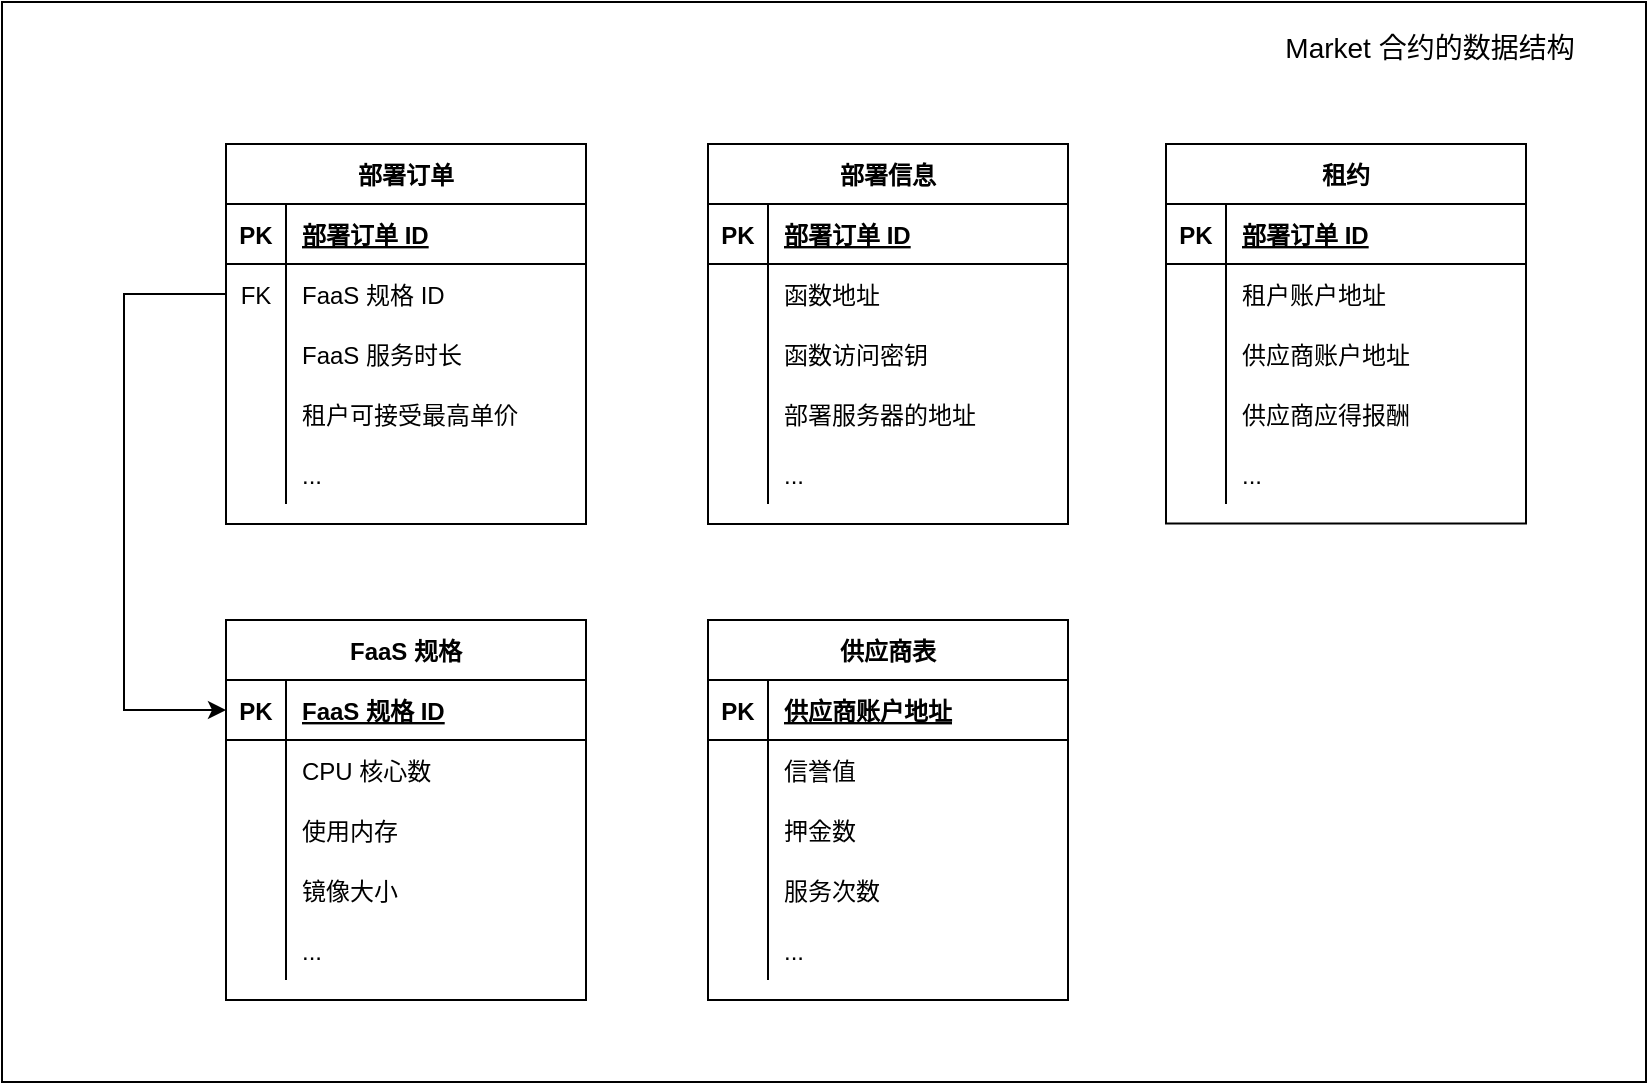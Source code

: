 <mxfile version="14.1.8" type="device"><diagram id="Tyhd5EDBDxX0CgCHUEFy" name="第 1 页"><mxGraphModel dx="1086" dy="806" grid="0" gridSize="10" guides="1" tooltips="1" connect="1" arrows="1" fold="1" page="1" pageScale="1" pageWidth="1920" pageHeight="1200" math="0" shadow="0"><root><mxCell id="0"/><mxCell id="1" parent="0"/><mxCell id="GMdBJdvSbkcYCg9TJ-3e-2" value="" style="rounded=0;whiteSpace=wrap;html=1;fillColor=#ffffff;fontSize=13;" vertex="1" parent="1"><mxGeometry x="50" y="559" width="822" height="540" as="geometry"/></mxCell><mxCell id="HWsc_Elzu-EoUUrqRJy3-15" value="部署订单" style="shape=table;startSize=30;container=1;collapsible=1;childLayout=tableLayout;fixedRows=1;rowLines=0;fontStyle=1;align=center;resizeLast=1;" parent="1" vertex="1"><mxGeometry x="162" y="630" width="180" height="190" as="geometry"><mxRectangle x="162" y="630" width="75" height="30" as="alternateBounds"/></mxGeometry></mxCell><mxCell id="HWsc_Elzu-EoUUrqRJy3-16" value="" style="shape=partialRectangle;collapsible=0;dropTarget=0;pointerEvents=0;fillColor=none;top=0;left=0;bottom=1;right=0;points=[[0,0.5],[1,0.5]];portConstraint=eastwest;" parent="HWsc_Elzu-EoUUrqRJy3-15" vertex="1"><mxGeometry y="30" width="180" height="30" as="geometry"/></mxCell><mxCell id="HWsc_Elzu-EoUUrqRJy3-17" value="PK" style="shape=partialRectangle;connectable=0;fillColor=none;top=0;left=0;bottom=0;right=0;fontStyle=1;overflow=hidden;" parent="HWsc_Elzu-EoUUrqRJy3-16" vertex="1"><mxGeometry width="30" height="30" as="geometry"/></mxCell><mxCell id="HWsc_Elzu-EoUUrqRJy3-18" value="部署订单 ID" style="shape=partialRectangle;connectable=0;fillColor=none;top=0;left=0;bottom=0;right=0;align=left;spacingLeft=6;fontStyle=5;overflow=hidden;" parent="HWsc_Elzu-EoUUrqRJy3-16" vertex="1"><mxGeometry x="30" width="150" height="30" as="geometry"/></mxCell><mxCell id="HWsc_Elzu-EoUUrqRJy3-19" value="" style="shape=partialRectangle;collapsible=0;dropTarget=0;pointerEvents=0;fillColor=none;top=0;left=0;bottom=0;right=0;points=[[0,0.5],[1,0.5]];portConstraint=eastwest;" parent="HWsc_Elzu-EoUUrqRJy3-15" vertex="1"><mxGeometry y="60" width="180" height="30" as="geometry"/></mxCell><mxCell id="HWsc_Elzu-EoUUrqRJy3-20" value="FK" style="shape=partialRectangle;connectable=0;fillColor=none;top=0;left=0;bottom=0;right=0;editable=1;overflow=hidden;" parent="HWsc_Elzu-EoUUrqRJy3-19" vertex="1"><mxGeometry width="30" height="30" as="geometry"/></mxCell><mxCell id="HWsc_Elzu-EoUUrqRJy3-21" value="FaaS 规格 ID" style="shape=partialRectangle;connectable=0;fillColor=none;top=0;left=0;bottom=0;right=0;align=left;spacingLeft=6;overflow=hidden;" parent="HWsc_Elzu-EoUUrqRJy3-19" vertex="1"><mxGeometry x="30" width="150" height="30" as="geometry"/></mxCell><mxCell id="HWsc_Elzu-EoUUrqRJy3-22" value="" style="shape=partialRectangle;collapsible=0;dropTarget=0;pointerEvents=0;fillColor=none;top=0;left=0;bottom=0;right=0;points=[[0,0.5],[1,0.5]];portConstraint=eastwest;" parent="HWsc_Elzu-EoUUrqRJy3-15" vertex="1"><mxGeometry y="90" width="180" height="30" as="geometry"/></mxCell><mxCell id="HWsc_Elzu-EoUUrqRJy3-23" value="" style="shape=partialRectangle;connectable=0;fillColor=none;top=0;left=0;bottom=0;right=0;editable=1;overflow=hidden;" parent="HWsc_Elzu-EoUUrqRJy3-22" vertex="1"><mxGeometry width="30" height="30" as="geometry"/></mxCell><mxCell id="HWsc_Elzu-EoUUrqRJy3-24" value="FaaS 服务时长" style="shape=partialRectangle;connectable=0;fillColor=none;top=0;left=0;bottom=0;right=0;align=left;spacingLeft=6;overflow=hidden;" parent="HWsc_Elzu-EoUUrqRJy3-22" vertex="1"><mxGeometry x="30" width="150" height="30" as="geometry"/></mxCell><mxCell id="HWsc_Elzu-EoUUrqRJy3-25" value="" style="shape=partialRectangle;collapsible=0;dropTarget=0;pointerEvents=0;fillColor=none;top=0;left=0;bottom=0;right=0;points=[[0,0.5],[1,0.5]];portConstraint=eastwest;" parent="HWsc_Elzu-EoUUrqRJy3-15" vertex="1"><mxGeometry y="120" width="180" height="30" as="geometry"/></mxCell><mxCell id="HWsc_Elzu-EoUUrqRJy3-26" value="" style="shape=partialRectangle;connectable=0;fillColor=none;top=0;left=0;bottom=0;right=0;editable=1;overflow=hidden;" parent="HWsc_Elzu-EoUUrqRJy3-25" vertex="1"><mxGeometry width="30" height="30" as="geometry"/></mxCell><mxCell id="HWsc_Elzu-EoUUrqRJy3-27" value="租户可接受最高单价" style="shape=partialRectangle;connectable=0;fillColor=none;top=0;left=0;bottom=0;right=0;align=left;spacingLeft=6;overflow=hidden;" parent="HWsc_Elzu-EoUUrqRJy3-25" vertex="1"><mxGeometry x="30" width="150" height="30" as="geometry"/></mxCell><mxCell id="HWsc_Elzu-EoUUrqRJy3-101" style="shape=partialRectangle;collapsible=0;dropTarget=0;pointerEvents=0;fillColor=none;top=0;left=0;bottom=0;right=0;points=[[0,0.5],[1,0.5]];portConstraint=eastwest;" parent="HWsc_Elzu-EoUUrqRJy3-15" vertex="1"><mxGeometry y="150" width="180" height="30" as="geometry"/></mxCell><mxCell id="HWsc_Elzu-EoUUrqRJy3-102" style="shape=partialRectangle;connectable=0;fillColor=none;top=0;left=0;bottom=0;right=0;editable=1;overflow=hidden;" parent="HWsc_Elzu-EoUUrqRJy3-101" vertex="1"><mxGeometry width="30" height="30" as="geometry"/></mxCell><mxCell id="HWsc_Elzu-EoUUrqRJy3-103" value="..." style="shape=partialRectangle;connectable=0;fillColor=none;top=0;left=0;bottom=0;right=0;align=left;spacingLeft=6;overflow=hidden;" parent="HWsc_Elzu-EoUUrqRJy3-101" vertex="1"><mxGeometry x="30" width="150" height="30" as="geometry"/></mxCell><mxCell id="HWsc_Elzu-EoUUrqRJy3-54" value="部署信息" style="shape=table;startSize=30;container=1;collapsible=1;childLayout=tableLayout;fixedRows=1;rowLines=0;fontStyle=1;align=center;resizeLast=1;" parent="1" vertex="1"><mxGeometry x="403" y="630" width="180" height="190" as="geometry"><mxRectangle x="403" y="209" width="75" height="30" as="alternateBounds"/></mxGeometry></mxCell><mxCell id="HWsc_Elzu-EoUUrqRJy3-55" value="" style="shape=partialRectangle;collapsible=0;dropTarget=0;pointerEvents=0;fillColor=none;top=0;left=0;bottom=1;right=0;points=[[0,0.5],[1,0.5]];portConstraint=eastwest;" parent="HWsc_Elzu-EoUUrqRJy3-54" vertex="1"><mxGeometry y="30" width="180" height="30" as="geometry"/></mxCell><mxCell id="HWsc_Elzu-EoUUrqRJy3-56" value="PK" style="shape=partialRectangle;connectable=0;fillColor=none;top=0;left=0;bottom=0;right=0;fontStyle=1;overflow=hidden;" parent="HWsc_Elzu-EoUUrqRJy3-55" vertex="1"><mxGeometry width="30" height="30" as="geometry"/></mxCell><mxCell id="HWsc_Elzu-EoUUrqRJy3-57" value="部署订单 ID" style="shape=partialRectangle;connectable=0;fillColor=none;top=0;left=0;bottom=0;right=0;align=left;spacingLeft=6;fontStyle=5;overflow=hidden;" parent="HWsc_Elzu-EoUUrqRJy3-55" vertex="1"><mxGeometry x="30" width="150" height="30" as="geometry"/></mxCell><mxCell id="HWsc_Elzu-EoUUrqRJy3-58" value="" style="shape=partialRectangle;collapsible=0;dropTarget=0;pointerEvents=0;fillColor=none;top=0;left=0;bottom=0;right=0;points=[[0,0.5],[1,0.5]];portConstraint=eastwest;" parent="HWsc_Elzu-EoUUrqRJy3-54" vertex="1"><mxGeometry y="60" width="180" height="30" as="geometry"/></mxCell><mxCell id="HWsc_Elzu-EoUUrqRJy3-59" value="" style="shape=partialRectangle;connectable=0;fillColor=none;top=0;left=0;bottom=0;right=0;editable=1;overflow=hidden;" parent="HWsc_Elzu-EoUUrqRJy3-58" vertex="1"><mxGeometry width="30" height="30" as="geometry"/></mxCell><mxCell id="HWsc_Elzu-EoUUrqRJy3-60" value="函数地址" style="shape=partialRectangle;connectable=0;fillColor=none;top=0;left=0;bottom=0;right=0;align=left;spacingLeft=6;overflow=hidden;" parent="HWsc_Elzu-EoUUrqRJy3-58" vertex="1"><mxGeometry x="30" width="150" height="30" as="geometry"/></mxCell><mxCell id="HWsc_Elzu-EoUUrqRJy3-61" value="" style="shape=partialRectangle;collapsible=0;dropTarget=0;pointerEvents=0;fillColor=none;top=0;left=0;bottom=0;right=0;points=[[0,0.5],[1,0.5]];portConstraint=eastwest;" parent="HWsc_Elzu-EoUUrqRJy3-54" vertex="1"><mxGeometry y="90" width="180" height="30" as="geometry"/></mxCell><mxCell id="HWsc_Elzu-EoUUrqRJy3-62" value="" style="shape=partialRectangle;connectable=0;fillColor=none;top=0;left=0;bottom=0;right=0;editable=1;overflow=hidden;" parent="HWsc_Elzu-EoUUrqRJy3-61" vertex="1"><mxGeometry width="30" height="30" as="geometry"/></mxCell><mxCell id="HWsc_Elzu-EoUUrqRJy3-63" value="函数访问密钥" style="shape=partialRectangle;connectable=0;fillColor=none;top=0;left=0;bottom=0;right=0;align=left;spacingLeft=6;overflow=hidden;" parent="HWsc_Elzu-EoUUrqRJy3-61" vertex="1"><mxGeometry x="30" width="150" height="30" as="geometry"/></mxCell><mxCell id="HWsc_Elzu-EoUUrqRJy3-64" value="" style="shape=partialRectangle;collapsible=0;dropTarget=0;pointerEvents=0;fillColor=none;top=0;left=0;bottom=0;right=0;points=[[0,0.5],[1,0.5]];portConstraint=eastwest;" parent="HWsc_Elzu-EoUUrqRJy3-54" vertex="1"><mxGeometry y="120" width="180" height="30" as="geometry"/></mxCell><mxCell id="HWsc_Elzu-EoUUrqRJy3-65" value="" style="shape=partialRectangle;connectable=0;fillColor=none;top=0;left=0;bottom=0;right=0;editable=1;overflow=hidden;" parent="HWsc_Elzu-EoUUrqRJy3-64" vertex="1"><mxGeometry width="30" height="30" as="geometry"/></mxCell><mxCell id="HWsc_Elzu-EoUUrqRJy3-66" value="部署服务器的地址" style="shape=partialRectangle;connectable=0;fillColor=none;top=0;left=0;bottom=0;right=0;align=left;spacingLeft=6;overflow=hidden;" parent="HWsc_Elzu-EoUUrqRJy3-64" vertex="1"><mxGeometry x="30" width="150" height="30" as="geometry"/></mxCell><mxCell id="HWsc_Elzu-EoUUrqRJy3-104" style="shape=partialRectangle;collapsible=0;dropTarget=0;pointerEvents=0;fillColor=none;top=0;left=0;bottom=0;right=0;points=[[0,0.5],[1,0.5]];portConstraint=eastwest;" parent="HWsc_Elzu-EoUUrqRJy3-54" vertex="1"><mxGeometry y="150" width="180" height="30" as="geometry"/></mxCell><mxCell id="HWsc_Elzu-EoUUrqRJy3-105" style="shape=partialRectangle;connectable=0;fillColor=none;top=0;left=0;bottom=0;right=0;editable=1;overflow=hidden;" parent="HWsc_Elzu-EoUUrqRJy3-104" vertex="1"><mxGeometry width="30" height="30" as="geometry"/></mxCell><mxCell id="HWsc_Elzu-EoUUrqRJy3-106" value="..." style="shape=partialRectangle;connectable=0;fillColor=none;top=0;left=0;bottom=0;right=0;align=left;spacingLeft=6;overflow=hidden;" parent="HWsc_Elzu-EoUUrqRJy3-104" vertex="1"><mxGeometry x="30" width="150" height="30" as="geometry"/></mxCell><mxCell id="HWsc_Elzu-EoUUrqRJy3-67" value="租约" style="shape=table;startSize=30;container=1;collapsible=1;childLayout=tableLayout;fixedRows=1;rowLines=0;fontStyle=1;align=center;resizeLast=1;" parent="1" vertex="1"><mxGeometry x="632" y="630" width="180" height="189.75" as="geometry"/></mxCell><mxCell id="HWsc_Elzu-EoUUrqRJy3-68" value="" style="shape=partialRectangle;collapsible=0;dropTarget=0;pointerEvents=0;fillColor=none;top=0;left=0;bottom=1;right=0;points=[[0,0.5],[1,0.5]];portConstraint=eastwest;" parent="HWsc_Elzu-EoUUrqRJy3-67" vertex="1"><mxGeometry y="30" width="180" height="30" as="geometry"/></mxCell><mxCell id="HWsc_Elzu-EoUUrqRJy3-69" value="PK" style="shape=partialRectangle;connectable=0;fillColor=none;top=0;left=0;bottom=0;right=0;fontStyle=1;overflow=hidden;" parent="HWsc_Elzu-EoUUrqRJy3-68" vertex="1"><mxGeometry width="30" height="30" as="geometry"/></mxCell><mxCell id="HWsc_Elzu-EoUUrqRJy3-70" value="部署订单 ID" style="shape=partialRectangle;connectable=0;fillColor=none;top=0;left=0;bottom=0;right=0;align=left;spacingLeft=6;fontStyle=5;overflow=hidden;" parent="HWsc_Elzu-EoUUrqRJy3-68" vertex="1"><mxGeometry x="30" width="150" height="30" as="geometry"/></mxCell><mxCell id="HWsc_Elzu-EoUUrqRJy3-71" value="" style="shape=partialRectangle;collapsible=0;dropTarget=0;pointerEvents=0;fillColor=none;top=0;left=0;bottom=0;right=0;points=[[0,0.5],[1,0.5]];portConstraint=eastwest;" parent="HWsc_Elzu-EoUUrqRJy3-67" vertex="1"><mxGeometry y="60" width="180" height="30" as="geometry"/></mxCell><mxCell id="HWsc_Elzu-EoUUrqRJy3-72" value="" style="shape=partialRectangle;connectable=0;fillColor=none;top=0;left=0;bottom=0;right=0;editable=1;overflow=hidden;" parent="HWsc_Elzu-EoUUrqRJy3-71" vertex="1"><mxGeometry width="30" height="30" as="geometry"/></mxCell><mxCell id="HWsc_Elzu-EoUUrqRJy3-73" value="租户账户地址" style="shape=partialRectangle;connectable=0;fillColor=none;top=0;left=0;bottom=0;right=0;align=left;spacingLeft=6;overflow=hidden;" parent="HWsc_Elzu-EoUUrqRJy3-71" vertex="1"><mxGeometry x="30" width="150" height="30" as="geometry"/></mxCell><mxCell id="HWsc_Elzu-EoUUrqRJy3-74" value="" style="shape=partialRectangle;collapsible=0;dropTarget=0;pointerEvents=0;fillColor=none;top=0;left=0;bottom=0;right=0;points=[[0,0.5],[1,0.5]];portConstraint=eastwest;" parent="HWsc_Elzu-EoUUrqRJy3-67" vertex="1"><mxGeometry y="90" width="180" height="30" as="geometry"/></mxCell><mxCell id="HWsc_Elzu-EoUUrqRJy3-75" value="" style="shape=partialRectangle;connectable=0;fillColor=none;top=0;left=0;bottom=0;right=0;editable=1;overflow=hidden;" parent="HWsc_Elzu-EoUUrqRJy3-74" vertex="1"><mxGeometry width="30" height="30" as="geometry"/></mxCell><mxCell id="HWsc_Elzu-EoUUrqRJy3-76" value="供应商账户地址" style="shape=partialRectangle;connectable=0;fillColor=none;top=0;left=0;bottom=0;right=0;align=left;spacingLeft=6;overflow=hidden;" parent="HWsc_Elzu-EoUUrqRJy3-74" vertex="1"><mxGeometry x="30" width="150" height="30" as="geometry"/></mxCell><mxCell id="HWsc_Elzu-EoUUrqRJy3-77" value="" style="shape=partialRectangle;collapsible=0;dropTarget=0;pointerEvents=0;fillColor=none;top=0;left=0;bottom=0;right=0;points=[[0,0.5],[1,0.5]];portConstraint=eastwest;" parent="HWsc_Elzu-EoUUrqRJy3-67" vertex="1"><mxGeometry y="120" width="180" height="30" as="geometry"/></mxCell><mxCell id="HWsc_Elzu-EoUUrqRJy3-78" value="" style="shape=partialRectangle;connectable=0;fillColor=none;top=0;left=0;bottom=0;right=0;editable=1;overflow=hidden;" parent="HWsc_Elzu-EoUUrqRJy3-77" vertex="1"><mxGeometry width="30" height="30" as="geometry"/></mxCell><mxCell id="HWsc_Elzu-EoUUrqRJy3-79" value="供应商应得报酬" style="shape=partialRectangle;connectable=0;fillColor=none;top=0;left=0;bottom=0;right=0;align=left;spacingLeft=6;overflow=hidden;" parent="HWsc_Elzu-EoUUrqRJy3-77" vertex="1"><mxGeometry x="30" width="150" height="30" as="geometry"/></mxCell><mxCell id="HWsc_Elzu-EoUUrqRJy3-107" style="shape=partialRectangle;collapsible=0;dropTarget=0;pointerEvents=0;fillColor=none;top=0;left=0;bottom=0;right=0;points=[[0,0.5],[1,0.5]];portConstraint=eastwest;" parent="HWsc_Elzu-EoUUrqRJy3-67" vertex="1"><mxGeometry y="150" width="180" height="30" as="geometry"/></mxCell><mxCell id="HWsc_Elzu-EoUUrqRJy3-108" style="shape=partialRectangle;connectable=0;fillColor=none;top=0;left=0;bottom=0;right=0;editable=1;overflow=hidden;" parent="HWsc_Elzu-EoUUrqRJy3-107" vertex="1"><mxGeometry width="30" height="30" as="geometry"/></mxCell><mxCell id="HWsc_Elzu-EoUUrqRJy3-109" value="..." style="shape=partialRectangle;connectable=0;fillColor=none;top=0;left=0;bottom=0;right=0;align=left;spacingLeft=6;overflow=hidden;" parent="HWsc_Elzu-EoUUrqRJy3-107" vertex="1"><mxGeometry x="30" width="150" height="30" as="geometry"/></mxCell><mxCell id="HWsc_Elzu-EoUUrqRJy3-110" value="FaaS 规格" style="shape=table;startSize=30;container=1;collapsible=1;childLayout=tableLayout;fixedRows=1;rowLines=0;fontStyle=1;align=center;resizeLast=1;" parent="1" vertex="1"><mxGeometry x="162" y="868" width="180" height="190" as="geometry"/></mxCell><mxCell id="HWsc_Elzu-EoUUrqRJy3-111" value="" style="shape=partialRectangle;collapsible=0;dropTarget=0;pointerEvents=0;fillColor=none;top=0;left=0;bottom=1;right=0;points=[[0,0.5],[1,0.5]];portConstraint=eastwest;" parent="HWsc_Elzu-EoUUrqRJy3-110" vertex="1"><mxGeometry y="30" width="180" height="30" as="geometry"/></mxCell><mxCell id="HWsc_Elzu-EoUUrqRJy3-112" value="PK" style="shape=partialRectangle;connectable=0;fillColor=none;top=0;left=0;bottom=0;right=0;fontStyle=1;overflow=hidden;" parent="HWsc_Elzu-EoUUrqRJy3-111" vertex="1"><mxGeometry width="30" height="30" as="geometry"/></mxCell><mxCell id="HWsc_Elzu-EoUUrqRJy3-113" value="FaaS 规格 ID" style="shape=partialRectangle;connectable=0;fillColor=none;top=0;left=0;bottom=0;right=0;align=left;spacingLeft=6;fontStyle=5;overflow=hidden;" parent="HWsc_Elzu-EoUUrqRJy3-111" vertex="1"><mxGeometry x="30" width="150" height="30" as="geometry"/></mxCell><mxCell id="HWsc_Elzu-EoUUrqRJy3-114" value="" style="shape=partialRectangle;collapsible=0;dropTarget=0;pointerEvents=0;fillColor=none;top=0;left=0;bottom=0;right=0;points=[[0,0.5],[1,0.5]];portConstraint=eastwest;" parent="HWsc_Elzu-EoUUrqRJy3-110" vertex="1"><mxGeometry y="60" width="180" height="30" as="geometry"/></mxCell><mxCell id="HWsc_Elzu-EoUUrqRJy3-115" value="" style="shape=partialRectangle;connectable=0;fillColor=none;top=0;left=0;bottom=0;right=0;editable=1;overflow=hidden;" parent="HWsc_Elzu-EoUUrqRJy3-114" vertex="1"><mxGeometry width="30" height="30" as="geometry"/></mxCell><mxCell id="HWsc_Elzu-EoUUrqRJy3-116" value="CPU 核心数" style="shape=partialRectangle;connectable=0;fillColor=none;top=0;left=0;bottom=0;right=0;align=left;spacingLeft=6;overflow=hidden;" parent="HWsc_Elzu-EoUUrqRJy3-114" vertex="1"><mxGeometry x="30" width="150" height="30" as="geometry"/></mxCell><mxCell id="HWsc_Elzu-EoUUrqRJy3-117" value="" style="shape=partialRectangle;collapsible=0;dropTarget=0;pointerEvents=0;fillColor=none;top=0;left=0;bottom=0;right=0;points=[[0,0.5],[1,0.5]];portConstraint=eastwest;" parent="HWsc_Elzu-EoUUrqRJy3-110" vertex="1"><mxGeometry y="90" width="180" height="30" as="geometry"/></mxCell><mxCell id="HWsc_Elzu-EoUUrqRJy3-118" value="" style="shape=partialRectangle;connectable=0;fillColor=none;top=0;left=0;bottom=0;right=0;editable=1;overflow=hidden;" parent="HWsc_Elzu-EoUUrqRJy3-117" vertex="1"><mxGeometry width="30" height="30" as="geometry"/></mxCell><mxCell id="HWsc_Elzu-EoUUrqRJy3-119" value="使用内存" style="shape=partialRectangle;connectable=0;fillColor=none;top=0;left=0;bottom=0;right=0;align=left;spacingLeft=6;overflow=hidden;" parent="HWsc_Elzu-EoUUrqRJy3-117" vertex="1"><mxGeometry x="30" width="150" height="30" as="geometry"/></mxCell><mxCell id="HWsc_Elzu-EoUUrqRJy3-120" value="" style="shape=partialRectangle;collapsible=0;dropTarget=0;pointerEvents=0;fillColor=none;top=0;left=0;bottom=0;right=0;points=[[0,0.5],[1,0.5]];portConstraint=eastwest;" parent="HWsc_Elzu-EoUUrqRJy3-110" vertex="1"><mxGeometry y="120" width="180" height="30" as="geometry"/></mxCell><mxCell id="HWsc_Elzu-EoUUrqRJy3-121" value="" style="shape=partialRectangle;connectable=0;fillColor=none;top=0;left=0;bottom=0;right=0;editable=1;overflow=hidden;" parent="HWsc_Elzu-EoUUrqRJy3-120" vertex="1"><mxGeometry width="30" height="30" as="geometry"/></mxCell><mxCell id="HWsc_Elzu-EoUUrqRJy3-122" value="镜像大小" style="shape=partialRectangle;connectable=0;fillColor=none;top=0;left=0;bottom=0;right=0;align=left;spacingLeft=6;overflow=hidden;" parent="HWsc_Elzu-EoUUrqRJy3-120" vertex="1"><mxGeometry x="30" width="150" height="30" as="geometry"/></mxCell><mxCell id="HWsc_Elzu-EoUUrqRJy3-123" style="shape=partialRectangle;collapsible=0;dropTarget=0;pointerEvents=0;fillColor=none;top=0;left=0;bottom=0;right=0;points=[[0,0.5],[1,0.5]];portConstraint=eastwest;" parent="HWsc_Elzu-EoUUrqRJy3-110" vertex="1"><mxGeometry y="150" width="180" height="30" as="geometry"/></mxCell><mxCell id="HWsc_Elzu-EoUUrqRJy3-124" style="shape=partialRectangle;connectable=0;fillColor=none;top=0;left=0;bottom=0;right=0;editable=1;overflow=hidden;" parent="HWsc_Elzu-EoUUrqRJy3-123" vertex="1"><mxGeometry width="30" height="30" as="geometry"/></mxCell><mxCell id="HWsc_Elzu-EoUUrqRJy3-125" value="..." style="shape=partialRectangle;connectable=0;fillColor=none;top=0;left=0;bottom=0;right=0;align=left;spacingLeft=6;overflow=hidden;" parent="HWsc_Elzu-EoUUrqRJy3-123" vertex="1"><mxGeometry x="30" width="150" height="30" as="geometry"/></mxCell><mxCell id="HWsc_Elzu-EoUUrqRJy3-126" style="edgeStyle=orthogonalEdgeStyle;rounded=0;orthogonalLoop=1;jettySize=auto;html=1;entryX=0;entryY=0.5;entryDx=0;entryDy=0;" parent="1" source="HWsc_Elzu-EoUUrqRJy3-19" target="HWsc_Elzu-EoUUrqRJy3-111" edge="1"><mxGeometry relative="1" as="geometry"><mxPoint x="54" y="767" as="targetPoint"/><Array as="points"><mxPoint x="111" y="705"/><mxPoint x="111" y="913"/></Array></mxGeometry></mxCell><mxCell id="HWsc_Elzu-EoUUrqRJy3-128" value="&lt;font style=&quot;font-size: 14px&quot;&gt;Market 合约的数据结构&lt;/font&gt;" style="text;html=1;strokeColor=none;fillColor=none;align=center;verticalAlign=middle;whiteSpace=wrap;rounded=0;" parent="1" vertex="1"><mxGeometry x="686" y="562" width="156" height="40" as="geometry"/></mxCell><mxCell id="GMdBJdvSbkcYCg9TJ-3e-3" value="供应商表" style="shape=table;startSize=30;container=1;collapsible=1;childLayout=tableLayout;fixedRows=1;rowLines=0;fontStyle=1;align=center;resizeLast=1;" vertex="1" parent="1"><mxGeometry x="403" y="868" width="180" height="190" as="geometry"/></mxCell><mxCell id="GMdBJdvSbkcYCg9TJ-3e-4" value="" style="shape=partialRectangle;collapsible=0;dropTarget=0;pointerEvents=0;fillColor=none;top=0;left=0;bottom=1;right=0;points=[[0,0.5],[1,0.5]];portConstraint=eastwest;" vertex="1" parent="GMdBJdvSbkcYCg9TJ-3e-3"><mxGeometry y="30" width="180" height="30" as="geometry"/></mxCell><mxCell id="GMdBJdvSbkcYCg9TJ-3e-5" value="PK" style="shape=partialRectangle;connectable=0;fillColor=none;top=0;left=0;bottom=0;right=0;fontStyle=1;overflow=hidden;" vertex="1" parent="GMdBJdvSbkcYCg9TJ-3e-4"><mxGeometry width="30" height="30" as="geometry"/></mxCell><mxCell id="GMdBJdvSbkcYCg9TJ-3e-6" value="供应商账户地址" style="shape=partialRectangle;connectable=0;fillColor=none;top=0;left=0;bottom=0;right=0;align=left;spacingLeft=6;fontStyle=5;overflow=hidden;" vertex="1" parent="GMdBJdvSbkcYCg9TJ-3e-4"><mxGeometry x="30" width="150" height="30" as="geometry"/></mxCell><mxCell id="GMdBJdvSbkcYCg9TJ-3e-7" value="" style="shape=partialRectangle;collapsible=0;dropTarget=0;pointerEvents=0;fillColor=none;top=0;left=0;bottom=0;right=0;points=[[0,0.5],[1,0.5]];portConstraint=eastwest;" vertex="1" parent="GMdBJdvSbkcYCg9TJ-3e-3"><mxGeometry y="60" width="180" height="30" as="geometry"/></mxCell><mxCell id="GMdBJdvSbkcYCg9TJ-3e-8" value="" style="shape=partialRectangle;connectable=0;fillColor=none;top=0;left=0;bottom=0;right=0;editable=1;overflow=hidden;" vertex="1" parent="GMdBJdvSbkcYCg9TJ-3e-7"><mxGeometry width="30" height="30" as="geometry"/></mxCell><mxCell id="GMdBJdvSbkcYCg9TJ-3e-9" value="信誉值" style="shape=partialRectangle;connectable=0;fillColor=none;top=0;left=0;bottom=0;right=0;align=left;spacingLeft=6;overflow=hidden;" vertex="1" parent="GMdBJdvSbkcYCg9TJ-3e-7"><mxGeometry x="30" width="150" height="30" as="geometry"/></mxCell><mxCell id="GMdBJdvSbkcYCg9TJ-3e-10" value="" style="shape=partialRectangle;collapsible=0;dropTarget=0;pointerEvents=0;fillColor=none;top=0;left=0;bottom=0;right=0;points=[[0,0.5],[1,0.5]];portConstraint=eastwest;" vertex="1" parent="GMdBJdvSbkcYCg9TJ-3e-3"><mxGeometry y="90" width="180" height="30" as="geometry"/></mxCell><mxCell id="GMdBJdvSbkcYCg9TJ-3e-11" value="" style="shape=partialRectangle;connectable=0;fillColor=none;top=0;left=0;bottom=0;right=0;editable=1;overflow=hidden;" vertex="1" parent="GMdBJdvSbkcYCg9TJ-3e-10"><mxGeometry width="30" height="30" as="geometry"/></mxCell><mxCell id="GMdBJdvSbkcYCg9TJ-3e-12" value="押金数" style="shape=partialRectangle;connectable=0;fillColor=none;top=0;left=0;bottom=0;right=0;align=left;spacingLeft=6;overflow=hidden;" vertex="1" parent="GMdBJdvSbkcYCg9TJ-3e-10"><mxGeometry x="30" width="150" height="30" as="geometry"/></mxCell><mxCell id="GMdBJdvSbkcYCg9TJ-3e-13" value="" style="shape=partialRectangle;collapsible=0;dropTarget=0;pointerEvents=0;fillColor=none;top=0;left=0;bottom=0;right=0;points=[[0,0.5],[1,0.5]];portConstraint=eastwest;" vertex="1" parent="GMdBJdvSbkcYCg9TJ-3e-3"><mxGeometry y="120" width="180" height="30" as="geometry"/></mxCell><mxCell id="GMdBJdvSbkcYCg9TJ-3e-14" value="" style="shape=partialRectangle;connectable=0;fillColor=none;top=0;left=0;bottom=0;right=0;editable=1;overflow=hidden;" vertex="1" parent="GMdBJdvSbkcYCg9TJ-3e-13"><mxGeometry width="30" height="30" as="geometry"/></mxCell><mxCell id="GMdBJdvSbkcYCg9TJ-3e-15" value="服务次数" style="shape=partialRectangle;connectable=0;fillColor=none;top=0;left=0;bottom=0;right=0;align=left;spacingLeft=6;overflow=hidden;" vertex="1" parent="GMdBJdvSbkcYCg9TJ-3e-13"><mxGeometry x="30" width="150" height="30" as="geometry"/></mxCell><mxCell id="GMdBJdvSbkcYCg9TJ-3e-16" style="shape=partialRectangle;collapsible=0;dropTarget=0;pointerEvents=0;fillColor=none;top=0;left=0;bottom=0;right=0;points=[[0,0.5],[1,0.5]];portConstraint=eastwest;" vertex="1" parent="GMdBJdvSbkcYCg9TJ-3e-3"><mxGeometry y="150" width="180" height="30" as="geometry"/></mxCell><mxCell id="GMdBJdvSbkcYCg9TJ-3e-17" style="shape=partialRectangle;connectable=0;fillColor=none;top=0;left=0;bottom=0;right=0;editable=1;overflow=hidden;" vertex="1" parent="GMdBJdvSbkcYCg9TJ-3e-16"><mxGeometry width="30" height="30" as="geometry"/></mxCell><mxCell id="GMdBJdvSbkcYCg9TJ-3e-18" value="..." style="shape=partialRectangle;connectable=0;fillColor=none;top=0;left=0;bottom=0;right=0;align=left;spacingLeft=6;overflow=hidden;" vertex="1" parent="GMdBJdvSbkcYCg9TJ-3e-16"><mxGeometry x="30" width="150" height="30" as="geometry"/></mxCell></root></mxGraphModel></diagram></mxfile>